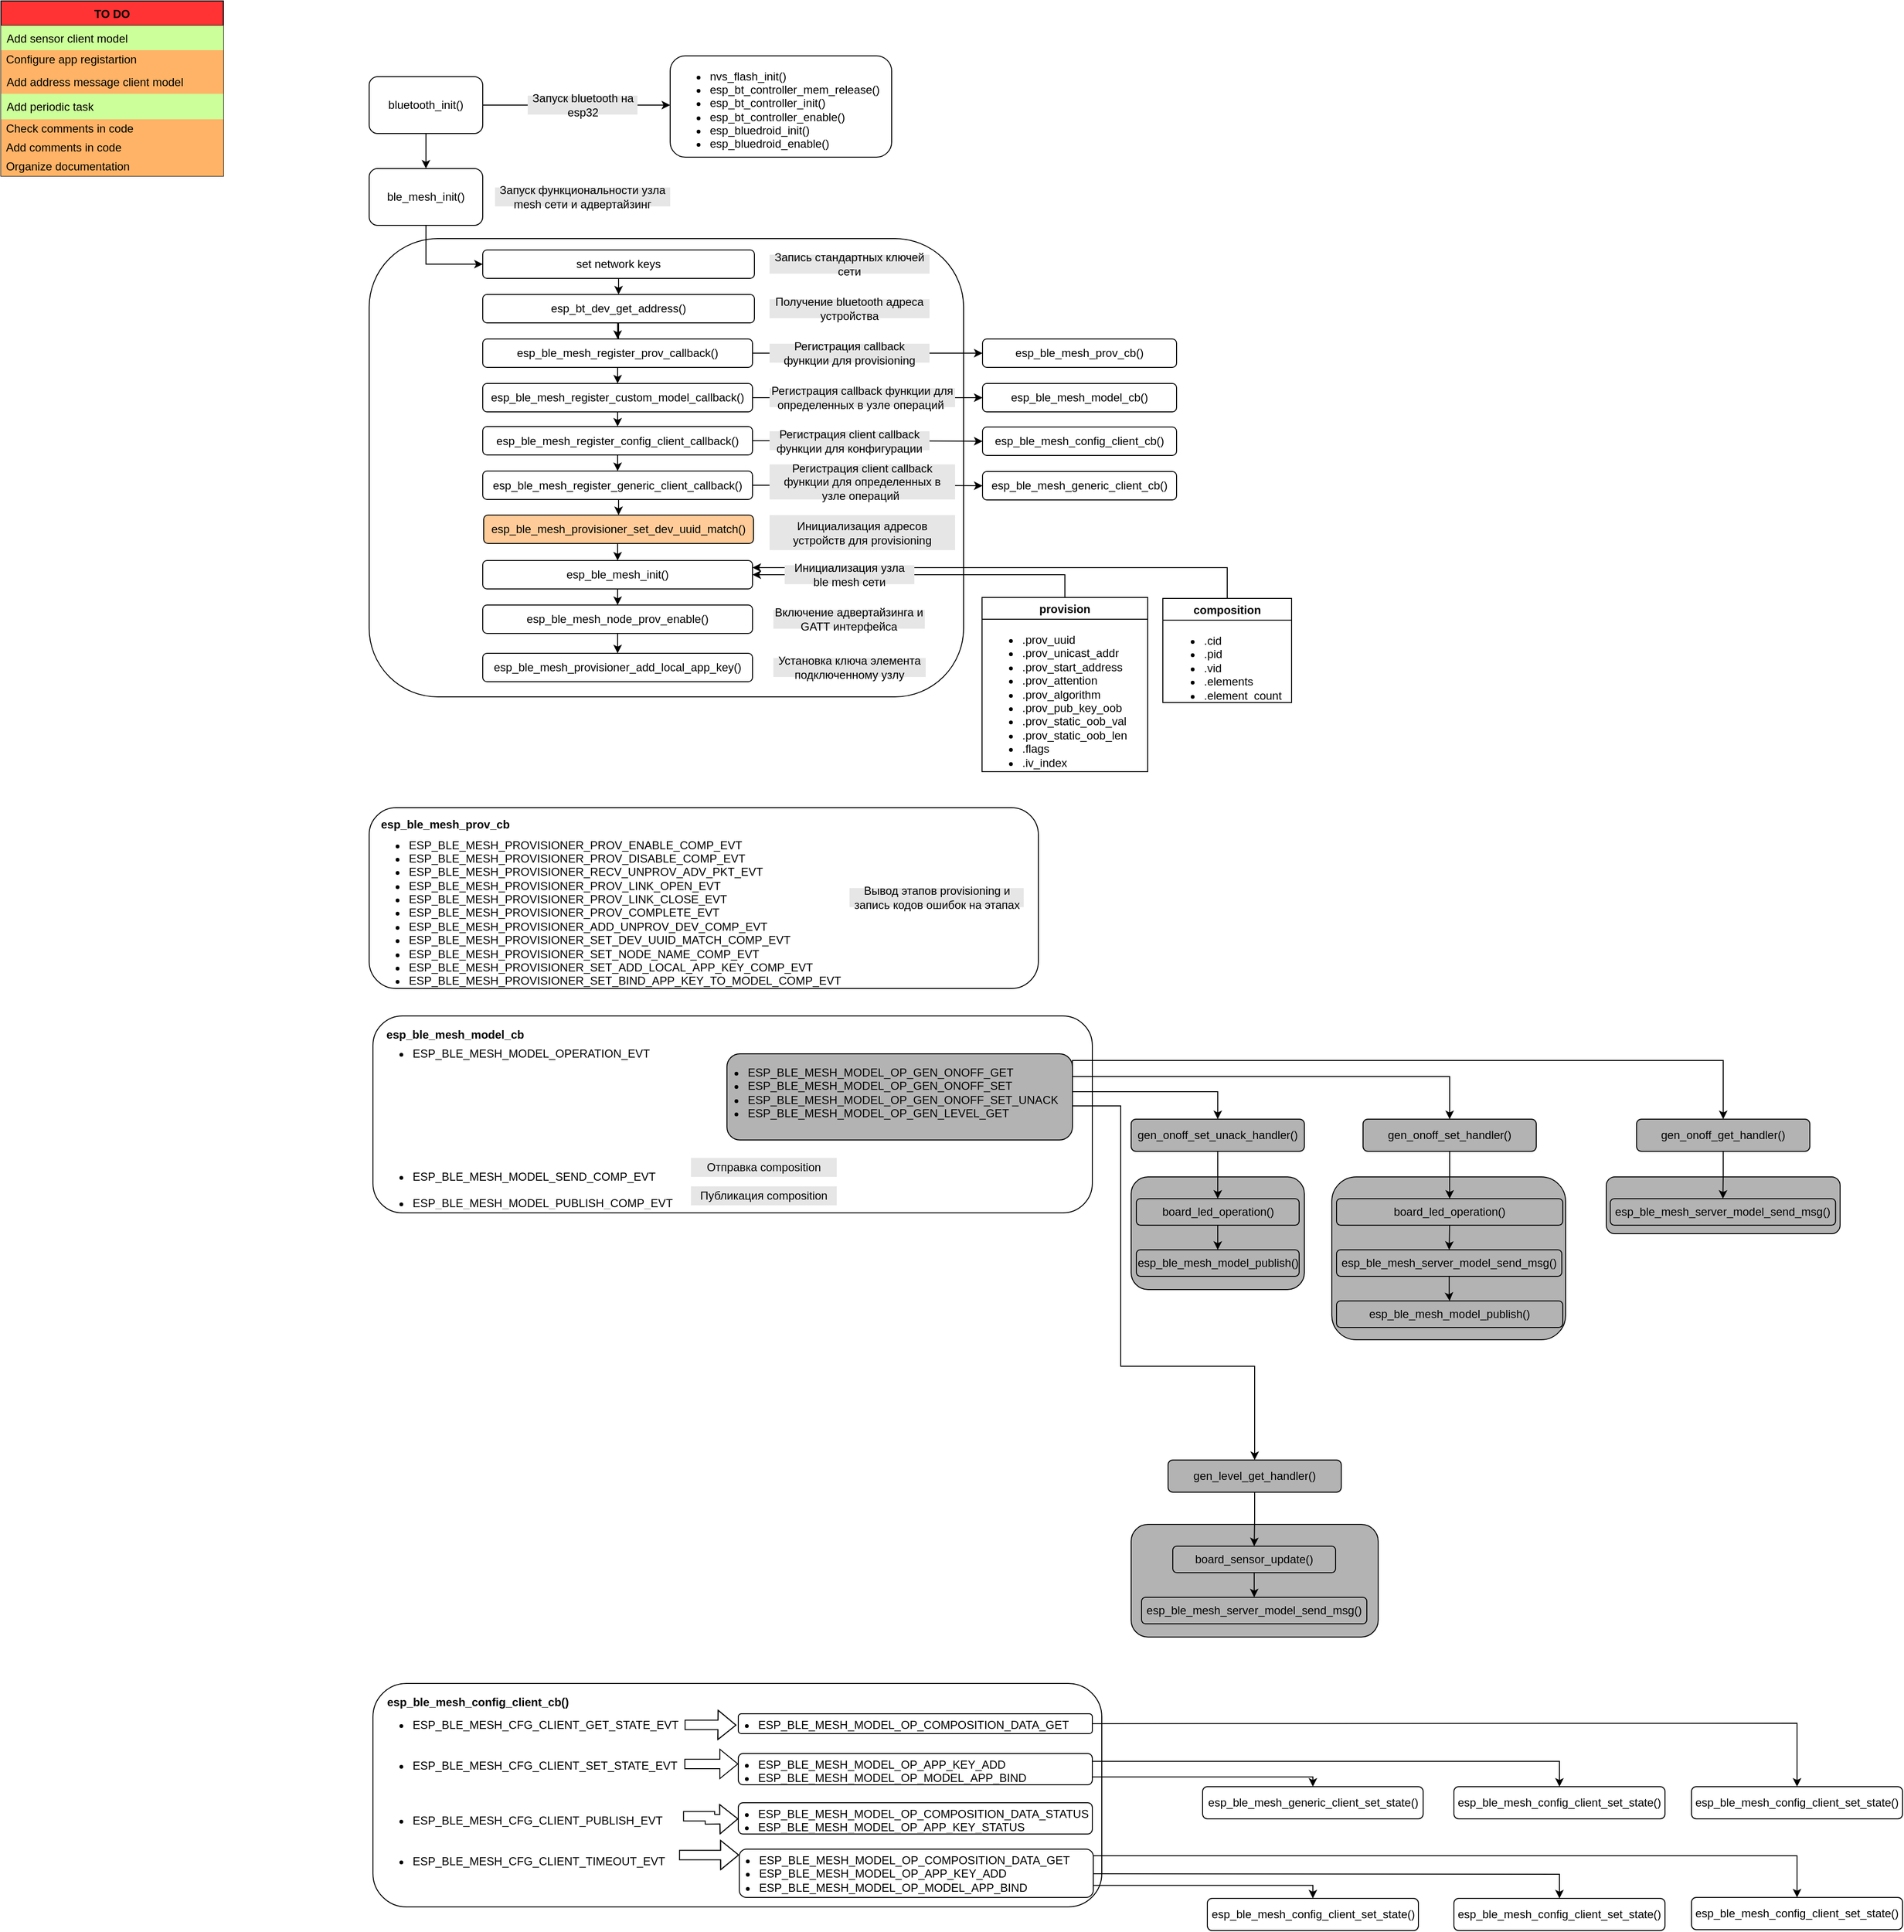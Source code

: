 <mxfile pages="1" version="11.2.1" type="github"><diagram id="T98RS72rka8nXL6oqwBk" name="BLE Mesh"><mxGraphModel dx="1868" dy="436" grid="0" gridSize="10" guides="1" tooltips="1" connect="1" arrows="1" fold="1" page="1" pageScale="1" pageWidth="827" pageHeight="1169" math="0" shadow="0"><root><mxCell id="0"/><mxCell id="1" parent="0"/><mxCell id="4EiZYcowKfUShSgZ8cCK-21" value="" style="rounded=1;whiteSpace=wrap;html=1;shadow=0;fillColor=#FFFFFF;" parent="1" vertex="1"><mxGeometry x="24" y="1800" width="770" height="236" as="geometry"/></mxCell><mxCell id="4EiZYcowKfUShSgZ8cCK-69" value="" style="rounded=1;whiteSpace=wrap;html=1;shadow=0;fillColor=#FFFFFF;" parent="1" vertex="1"><mxGeometry x="411" y="1975" width="374" height="51" as="geometry"/></mxCell><mxCell id="4EiZYcowKfUShSgZ8cCK-70" value="&lt;ul&gt;&lt;li&gt;ESP_BLE_MESH_MODEL_OP_COMPOSITION_DATA_GET&lt;br&gt;&lt;/li&gt;&lt;li&gt;ESP_BLE_MESH_MODEL_OP_APP_KEY_ADD&lt;br&gt;&lt;/li&gt;&lt;li&gt;ESP_BLE_MESH_MODEL_OP_MODEL_APP_BIND&lt;br&gt;&lt;/li&gt;&lt;/ul&gt;" style="text;strokeColor=none;fillColor=none;html=1;whiteSpace=wrap;verticalAlign=middle;overflow=hidden;shadow=0;" parent="1" vertex="1"><mxGeometry x="390" y="1965" width="400" height="59" as="geometry"/></mxCell><mxCell id="4EiZYcowKfUShSgZ8cCK-76" style="edgeStyle=orthogonalEdgeStyle;rounded=0;orthogonalLoop=1;jettySize=auto;html=1;" parent="1" target="4EiZYcowKfUShSgZ8cCK-75" edge="1"><mxGeometry relative="1" as="geometry"><mxPoint x="785" y="2001" as="sourcePoint"/></mxGeometry></mxCell><mxCell id="4EiZYcowKfUShSgZ8cCK-77" style="edgeStyle=orthogonalEdgeStyle;rounded=0;orthogonalLoop=1;jettySize=auto;html=1;exitX=1;exitY=0.75;exitDx=0;exitDy=0;" parent="1" source="4EiZYcowKfUShSgZ8cCK-69" target="4EiZYcowKfUShSgZ8cCK-74" edge="1"><mxGeometry relative="1" as="geometry"><Array as="points"><mxPoint x="1017" y="2013"/></Array></mxGeometry></mxCell><mxCell id="4EiZYcowKfUShSgZ8cCK-66" value="" style="rounded=1;whiteSpace=wrap;html=1;shadow=0;fillColor=#FFFFFF;" parent="1" vertex="1"><mxGeometry x="410" y="1926" width="374" height="33" as="geometry"/></mxCell><mxCell id="4EiZYcowKfUShSgZ8cCK-67" value="&lt;ul&gt;&lt;li&gt;&lt;span&gt;ESP_BLE_MESH_MODEL_OP_COMPOSITION_DATA_STATUS&lt;/span&gt;&lt;/li&gt;&lt;li&gt;ESP_BLE_MESH_MODEL_OP_APP_KEY_STATUS&lt;br&gt;&lt;/li&gt;&lt;/ul&gt;" style="text;strokeColor=none;fillColor=none;html=1;whiteSpace=wrap;verticalAlign=middle;overflow=hidden;shadow=0;" parent="1" vertex="1"><mxGeometry x="389" y="1916" width="400" height="43" as="geometry"/></mxCell><mxCell id="DUqvtSoEK3mGx_9N1tl6-71" value="" style="rounded=1;whiteSpace=wrap;html=1;shadow=0;fillColor=#B3B3B3;" parent="1" vertex="1"><mxGeometry x="825" y="1265" width="183" height="119" as="geometry"/></mxCell><mxCell id="DUqvtSoEK3mGx_9N1tl6-55" value="" style="rounded=1;whiteSpace=wrap;html=1;shadow=0;fillColor=#FFFFFF;" parent="1" vertex="1"><mxGeometry x="24" y="1095" width="760" height="208" as="geometry"/></mxCell><mxCell id="DUqvtSoEK3mGx_9N1tl6-66" style="edgeStyle=orthogonalEdgeStyle;rounded=0;orthogonalLoop=1;jettySize=auto;html=1;exitX=1;exitY=0.75;exitDx=0;exitDy=0;entryX=0.5;entryY=0;entryDx=0;entryDy=0;" parent="1" source="DUqvtSoEK3mGx_9N1tl6-59" target="DUqvtSoEK3mGx_9N1tl6-64" edge="1"><mxGeometry relative="1" as="geometry"><Array as="points"><mxPoint x="763" y="1175"/><mxPoint x="916" y="1175"/></Array></mxGeometry></mxCell><mxCell id="DUqvtSoEK3mGx_9N1tl6-68" style="edgeStyle=orthogonalEdgeStyle;rounded=0;orthogonalLoop=1;jettySize=auto;html=1;exitX=1;exitY=0.5;exitDx=0;exitDy=0;entryX=0.5;entryY=0;entryDx=0;entryDy=0;" parent="1" source="DUqvtSoEK3mGx_9N1tl6-59" target="DUqvtSoEK3mGx_9N1tl6-67" edge="1"><mxGeometry relative="1" as="geometry"><Array as="points"><mxPoint x="763" y="1159"/><mxPoint x="1162" y="1159"/></Array></mxGeometry></mxCell><mxCell id="DUqvtSoEK3mGx_9N1tl6-70" style="edgeStyle=orthogonalEdgeStyle;rounded=0;orthogonalLoop=1;jettySize=auto;html=1;exitX=1;exitY=0.25;exitDx=0;exitDy=0;entryX=0.5;entryY=0;entryDx=0;entryDy=0;" parent="1" source="DUqvtSoEK3mGx_9N1tl6-59" target="DUqvtSoEK3mGx_9N1tl6-69" edge="1"><mxGeometry relative="1" as="geometry"><Array as="points"><mxPoint x="763" y="1142"/><mxPoint x="1451" y="1142"/></Array></mxGeometry></mxCell><mxCell id="ZLVzMHxIUmXoyJSJ_pGa-2" style="edgeStyle=orthogonalEdgeStyle;rounded=0;orthogonalLoop=1;jettySize=auto;html=1;exitX=1;exitY=0.5;exitDx=0;exitDy=0;entryX=0.5;entryY=0;entryDx=0;entryDy=0;" parent="1" source="DUqvtSoEK3mGx_9N1tl6-59" target="ZLVzMHxIUmXoyJSJ_pGa-5" edge="1"><mxGeometry relative="1" as="geometry"><mxPoint x="800.176" y="1401.647" as="targetPoint"/><Array as="points"><mxPoint x="763" y="1190"/><mxPoint x="814" y="1190"/><mxPoint x="814" y="1465"/><mxPoint x="955" y="1465"/></Array></mxGeometry></mxCell><mxCell id="DUqvtSoEK3mGx_9N1tl6-59" value="" style="rounded=1;whiteSpace=wrap;html=1;shadow=0;fillColor=#B3B3B3;" parent="1" vertex="1"><mxGeometry x="398" y="1135" width="365" height="91" as="geometry"/></mxCell><mxCell id="DUqvtSoEK3mGx_9N1tl6-61" value="&lt;ul&gt;&lt;li&gt;ESP_BLE_MESH_MODEL_OP_GEN_ONOFF_GET&lt;/li&gt;&lt;li&gt;ESP_BLE_MESH_MODEL_OP_GEN_ONOFF_SET&lt;/li&gt;&lt;li&gt;ESP_BLE_MESH_MODEL_OP_GEN_ONOFF_SET_UNACK&lt;/li&gt;&lt;li&gt;ESP_BLE_MESH_MODEL_OP_GEN_LEVEL_GET&lt;/li&gt;&lt;/ul&gt;" style="text;strokeColor=none;fillColor=none;html=1;whiteSpace=wrap;verticalAlign=middle;overflow=hidden;shadow=0;" parent="1" vertex="1"><mxGeometry x="378" y="1125" width="371" height="101" as="geometry"/></mxCell><mxCell id="DUqvtSoEK3mGx_9N1tl6-28" value="" style="rounded=1;whiteSpace=wrap;html=1;" parent="1" vertex="1"><mxGeometry x="338" y="81" width="234" height="107" as="geometry"/></mxCell><mxCell id="DUqvtSoEK3mGx_9N1tl6-6" value="&lt;ul&gt;&lt;li&gt;nvs_flash_init()&lt;/li&gt;&lt;li&gt;esp_bt_controller_mem_release()&lt;/li&gt;&lt;li&gt;esp_bt_controller_init()&lt;/li&gt;&lt;li&gt;esp_bt_controller_enable()&lt;/li&gt;&lt;li&gt;esp_bluedroid_init()&lt;/li&gt;&lt;li&gt;esp_bluedroid_enable()&lt;/li&gt;&lt;/ul&gt;" style="text;strokeColor=none;fillColor=none;html=1;whiteSpace=wrap;verticalAlign=middle;overflow=hidden;" parent="1" vertex="1"><mxGeometry x="338" y="81" width="228" height="104" as="geometry"/></mxCell><mxCell id="DUqvtSoEK3mGx_9N1tl6-18" value="" style="rounded=1;whiteSpace=wrap;html=1;" parent="1" vertex="1"><mxGeometry x="20" y="274" width="628" height="484" as="geometry"/></mxCell><mxCell id="DUqvtSoEK3mGx_9N1tl6-5" style="edgeStyle=orthogonalEdgeStyle;rounded=0;orthogonalLoop=1;jettySize=auto;html=1;exitX=0.5;exitY=1;exitDx=0;exitDy=0;" parent="1" source="DUqvtSoEK3mGx_9N1tl6-1" target="DUqvtSoEK3mGx_9N1tl6-4" edge="1"><mxGeometry relative="1" as="geometry"/></mxCell><mxCell id="DUqvtSoEK3mGx_9N1tl6-29" style="edgeStyle=orthogonalEdgeStyle;rounded=0;orthogonalLoop=1;jettySize=auto;html=1;exitX=1;exitY=0.5;exitDx=0;exitDy=0;" parent="1" source="DUqvtSoEK3mGx_9N1tl6-1" target="DUqvtSoEK3mGx_9N1tl6-6" edge="1"><mxGeometry relative="1" as="geometry"/></mxCell><mxCell id="DUqvtSoEK3mGx_9N1tl6-1" value="bluetooth_init()" style="rounded=1;whiteSpace=wrap;html=1;" parent="1" vertex="1"><mxGeometry x="20" y="103" width="120" height="60" as="geometry"/></mxCell><mxCell id="DUqvtSoEK3mGx_9N1tl6-3" value="Запуск bluetooth на esp32" style="text;html=1;strokeColor=none;fillColor=#E6E6E6;align=center;verticalAlign=middle;whiteSpace=wrap;rounded=0;" parent="1" vertex="1"><mxGeometry x="187.5" y="123" width="116" height="20" as="geometry"/></mxCell><mxCell id="4EiZYcowKfUShSgZ8cCK-2" style="edgeStyle=orthogonalEdgeStyle;rounded=0;orthogonalLoop=1;jettySize=auto;html=1;exitX=0.5;exitY=1;exitDx=0;exitDy=0;entryX=0;entryY=0.5;entryDx=0;entryDy=0;" parent="1" source="DUqvtSoEK3mGx_9N1tl6-4" target="4EiZYcowKfUShSgZ8cCK-1" edge="1"><mxGeometry relative="1" as="geometry"/></mxCell><mxCell id="DUqvtSoEK3mGx_9N1tl6-4" value="ble_mesh_init()" style="rounded=1;whiteSpace=wrap;html=1;" parent="1" vertex="1"><mxGeometry x="20" y="200" width="120" height="60" as="geometry"/></mxCell><mxCell id="DUqvtSoEK3mGx_9N1tl6-14" style="edgeStyle=orthogonalEdgeStyle;rounded=0;orthogonalLoop=1;jettySize=auto;html=1;exitX=0.5;exitY=1;exitDx=0;exitDy=0;" parent="1" source="DUqvtSoEK3mGx_9N1tl6-9" target="DUqvtSoEK3mGx_9N1tl6-13" edge="1"><mxGeometry relative="1" as="geometry"/></mxCell><mxCell id="DUqvtSoEK3mGx_9N1tl6-22" style="edgeStyle=orthogonalEdgeStyle;rounded=0;orthogonalLoop=1;jettySize=auto;html=1;exitX=0.5;exitY=1;exitDx=0;exitDy=0;entryX=0.5;entryY=0;entryDx=0;entryDy=0;" parent="1" source="DUqvtSoEK3mGx_9N1tl6-9" target="DUqvtSoEK3mGx_9N1tl6-13" edge="1"><mxGeometry relative="1" as="geometry"/></mxCell><mxCell id="DUqvtSoEK3mGx_9N1tl6-9" value="esp_bt_dev_get_address()" style="rounded=1;whiteSpace=wrap;html=1;" parent="1" vertex="1"><mxGeometry x="140" y="333" width="287" height="30" as="geometry"/></mxCell><mxCell id="DUqvtSoEK3mGx_9N1tl6-12" value="Запуск функциональности узла mesh сети и адвертайзинг" style="text;html=1;strokeColor=none;fillColor=#E6E6E6;align=center;verticalAlign=middle;whiteSpace=wrap;rounded=0;" parent="1" vertex="1"><mxGeometry x="153" y="220" width="185" height="20" as="geometry"/></mxCell><mxCell id="DUqvtSoEK3mGx_9N1tl6-17" style="edgeStyle=orthogonalEdgeStyle;rounded=0;orthogonalLoop=1;jettySize=auto;html=1;exitX=0.5;exitY=1;exitDx=0;exitDy=0;entryX=0.5;entryY=0;entryDx=0;entryDy=0;" parent="1" source="DUqvtSoEK3mGx_9N1tl6-13" target="DUqvtSoEK3mGx_9N1tl6-16" edge="1"><mxGeometry relative="1" as="geometry"/></mxCell><mxCell id="DUqvtSoEK3mGx_9N1tl6-47" style="edgeStyle=orthogonalEdgeStyle;rounded=0;orthogonalLoop=1;jettySize=auto;html=1;exitX=1;exitY=0.5;exitDx=0;exitDy=0;entryX=0;entryY=0.5;entryDx=0;entryDy=0;" parent="1" source="DUqvtSoEK3mGx_9N1tl6-13" target="DUqvtSoEK3mGx_9N1tl6-45" edge="1"><mxGeometry relative="1" as="geometry"/></mxCell><mxCell id="DUqvtSoEK3mGx_9N1tl6-13" value="esp_ble_mesh_register_prov_callback()" style="rounded=1;whiteSpace=wrap;html=1;" parent="1" vertex="1"><mxGeometry x="140" y="380" width="285" height="30" as="geometry"/></mxCell><mxCell id="DUqvtSoEK3mGx_9N1tl6-48" style="edgeStyle=orthogonalEdgeStyle;rounded=0;orthogonalLoop=1;jettySize=auto;html=1;exitX=1;exitY=0.5;exitDx=0;exitDy=0;" parent="1" source="DUqvtSoEK3mGx_9N1tl6-16" target="DUqvtSoEK3mGx_9N1tl6-46" edge="1"><mxGeometry relative="1" as="geometry"/></mxCell><mxCell id="4EiZYcowKfUShSgZ8cCK-14" style="edgeStyle=orthogonalEdgeStyle;rounded=0;orthogonalLoop=1;jettySize=auto;html=1;exitX=0.5;exitY=1;exitDx=0;exitDy=0;entryX=0.5;entryY=0;entryDx=0;entryDy=0;" parent="1" source="DUqvtSoEK3mGx_9N1tl6-16" target="4EiZYcowKfUShSgZ8cCK-7" edge="1"><mxGeometry relative="1" as="geometry"/></mxCell><mxCell id="DUqvtSoEK3mGx_9N1tl6-16" value="esp_ble_mesh_register_custom_model_callback()" style="rounded=1;whiteSpace=wrap;html=1;" parent="1" vertex="1"><mxGeometry x="140" y="427" width="285" height="30" as="geometry"/></mxCell><mxCell id="DUqvtSoEK3mGx_9N1tl6-24" style="edgeStyle=orthogonalEdgeStyle;rounded=0;orthogonalLoop=1;jettySize=auto;html=1;exitX=0.5;exitY=1;exitDx=0;exitDy=0;entryX=0.5;entryY=0;entryDx=0;entryDy=0;" parent="1" source="DUqvtSoEK3mGx_9N1tl6-20" target="DUqvtSoEK3mGx_9N1tl6-23" edge="1"><mxGeometry relative="1" as="geometry"/></mxCell><mxCell id="DUqvtSoEK3mGx_9N1tl6-20" value="esp_ble_mesh_init()" style="rounded=1;whiteSpace=wrap;html=1;" parent="1" vertex="1"><mxGeometry x="140" y="614" width="285" height="30" as="geometry"/></mxCell><mxCell id="DUqvtSoEK3mGx_9N1tl6-26" style="edgeStyle=orthogonalEdgeStyle;rounded=0;orthogonalLoop=1;jettySize=auto;html=1;exitX=0.5;exitY=1;exitDx=0;exitDy=0;entryX=0.5;entryY=0;entryDx=0;entryDy=0;" parent="1" source="DUqvtSoEK3mGx_9N1tl6-23" target="DUqvtSoEK3mGx_9N1tl6-25" edge="1"><mxGeometry relative="1" as="geometry"/></mxCell><mxCell id="DUqvtSoEK3mGx_9N1tl6-23" value="esp_ble_mesh_node_prov_enable()" style="rounded=1;whiteSpace=wrap;html=1;" parent="1" vertex="1"><mxGeometry x="140" y="661" width="285" height="30" as="geometry"/></mxCell><mxCell id="DUqvtSoEK3mGx_9N1tl6-25" value="esp_ble_mesh_provisioner_add_local_app_key()" style="rounded=1;whiteSpace=wrap;html=1;" parent="1" vertex="1"><mxGeometry x="140" y="712" width="285" height="30" as="geometry"/></mxCell><mxCell id="DUqvtSoEK3mGx_9N1tl6-30" value="Получение bluetooth адреса устройства" style="text;html=1;strokeColor=none;fillColor=#E6E6E6;align=center;verticalAlign=middle;whiteSpace=wrap;rounded=0;" parent="1" vertex="1"><mxGeometry x="443" y="338" width="169" height="20" as="geometry"/></mxCell><mxCell id="DUqvtSoEK3mGx_9N1tl6-31" value="Установка ключа элемента подключенному узлу" style="text;html=1;strokeColor=none;fillColor=#E6E6E6;align=center;verticalAlign=middle;whiteSpace=wrap;rounded=0;" parent="1" vertex="1"><mxGeometry x="447" y="717" width="161" height="20" as="geometry"/></mxCell><mxCell id="DUqvtSoEK3mGx_9N1tl6-33" value="Включение адвертайзинга и GATT интерфейса" style="text;html=1;strokeColor=none;fillColor=#E6E6E6;align=center;verticalAlign=middle;whiteSpace=wrap;rounded=0;" parent="1" vertex="1"><mxGeometry x="447" y="666" width="160" height="20" as="geometry"/></mxCell><mxCell id="DUqvtSoEK3mGx_9N1tl6-38" style="edgeStyle=orthogonalEdgeStyle;rounded=0;orthogonalLoop=1;jettySize=auto;html=1;exitX=0.5;exitY=0;exitDx=0;exitDy=0;entryX=1;entryY=0.5;entryDx=0;entryDy=0;" parent="1" source="DUqvtSoEK3mGx_9N1tl6-35" target="DUqvtSoEK3mGx_9N1tl6-20" edge="1"><mxGeometry relative="1" as="geometry"/></mxCell><mxCell id="DUqvtSoEK3mGx_9N1tl6-35" value="provision" style="swimlane;" parent="1" vertex="1"><mxGeometry x="667.5" y="653" width="175" height="184" as="geometry"/></mxCell><mxCell id="DUqvtSoEK3mGx_9N1tl6-41" value="&lt;ul&gt;&lt;li&gt;.prov_uuid&lt;/li&gt;&lt;li&gt;.prov_unicast_addr&lt;/li&gt;&lt;li&gt;.prov_start_address&lt;/li&gt;&lt;li&gt;.prov_attention&lt;/li&gt;&lt;li&gt;.prov_algorithm&lt;/li&gt;&lt;li&gt;.prov_pub_key_oob&lt;/li&gt;&lt;li&gt;.prov_static_oob_val&lt;/li&gt;&lt;li&gt;.prov_static_oob_len&lt;/li&gt;&lt;li&gt;.flags&lt;/li&gt;&lt;li&gt;.iv_index&lt;/li&gt;&lt;/ul&gt;" style="text;strokeColor=none;fillColor=none;html=1;whiteSpace=wrap;verticalAlign=middle;overflow=hidden;shadow=0;align=left;" parent="DUqvtSoEK3mGx_9N1tl6-35" vertex="1"><mxGeometry y="23" width="175" height="161" as="geometry"/></mxCell><mxCell id="DUqvtSoEK3mGx_9N1tl6-39" style="edgeStyle=orthogonalEdgeStyle;rounded=0;orthogonalLoop=1;jettySize=auto;html=1;exitX=0.5;exitY=0;exitDx=0;exitDy=0;entryX=1;entryY=0.25;entryDx=0;entryDy=0;" parent="1" source="DUqvtSoEK3mGx_9N1tl6-37" target="DUqvtSoEK3mGx_9N1tl6-20" edge="1"><mxGeometry relative="1" as="geometry"/></mxCell><mxCell id="DUqvtSoEK3mGx_9N1tl6-37" value="composition" style="swimlane;" parent="1" vertex="1"><mxGeometry x="858.5" y="654" width="136" height="110" as="geometry"/></mxCell><mxCell id="DUqvtSoEK3mGx_9N1tl6-42" value="&lt;ul&gt;&lt;li&gt;.cid&lt;/li&gt;&lt;li&gt;.pid&lt;/li&gt;&lt;li&gt;.vid&lt;/li&gt;&lt;li&gt;.elements&lt;/li&gt;&lt;li&gt;.element_count&lt;/li&gt;&lt;/ul&gt;" style="text;strokeColor=none;fillColor=none;html=1;whiteSpace=wrap;verticalAlign=middle;overflow=hidden;shadow=0;" parent="DUqvtSoEK3mGx_9N1tl6-37" vertex="1"><mxGeometry x="1" y="23" width="135" height="85" as="geometry"/></mxCell><mxCell id="DUqvtSoEK3mGx_9N1tl6-34" value="Инициализация узла ble mesh сети" style="text;html=1;strokeColor=none;fillColor=#E6E6E6;align=center;verticalAlign=middle;whiteSpace=wrap;rounded=0;shadow=0;" parent="1" vertex="1"><mxGeometry x="459" y="619" width="137" height="20" as="geometry"/></mxCell><mxCell id="DUqvtSoEK3mGx_9N1tl6-43" value="Регистрация callback функции для provisioning" style="text;html=1;strokeColor=none;fillColor=#E6E6E6;align=center;verticalAlign=middle;whiteSpace=wrap;rounded=0;" parent="1" vertex="1"><mxGeometry x="443" y="385" width="169" height="20" as="geometry"/></mxCell><mxCell id="DUqvtSoEK3mGx_9N1tl6-44" value="Регистрация callback функции для определенных в узле операций&amp;nbsp;" style="text;html=1;strokeColor=none;fillColor=#E6E6E6;align=center;verticalAlign=middle;whiteSpace=wrap;rounded=0;" parent="1" vertex="1"><mxGeometry x="443" y="432" width="196" height="20" as="geometry"/></mxCell><mxCell id="DUqvtSoEK3mGx_9N1tl6-45" value="esp_ble_mesh_prov_cb()" style="rounded=1;whiteSpace=wrap;html=1;shadow=0;fillColor=#FFFFFF;" parent="1" vertex="1"><mxGeometry x="668" y="380" width="205" height="30" as="geometry"/></mxCell><mxCell id="DUqvtSoEK3mGx_9N1tl6-46" value="esp_ble_mesh_model_cb()" style="rounded=1;whiteSpace=wrap;html=1;shadow=0;fillColor=#FFFFFF;" parent="1" vertex="1"><mxGeometry x="668" y="427" width="205" height="30" as="geometry"/></mxCell><mxCell id="DUqvtSoEK3mGx_9N1tl6-49" value="" style="rounded=1;whiteSpace=wrap;html=1;shadow=0;fillColor=#FFFFFF;" parent="1" vertex="1"><mxGeometry x="20" y="875" width="707" height="191" as="geometry"/></mxCell><mxCell id="DUqvtSoEK3mGx_9N1tl6-51" value="&lt;b&gt;esp_ble_mesh_prov_cb&lt;/b&gt;" style="text;html=1;strokeColor=none;fillColor=none;align=center;verticalAlign=middle;whiteSpace=wrap;rounded=0;shadow=0;" parent="1" vertex="1"><mxGeometry x="32" y="882.5" width="137" height="20" as="geometry"/></mxCell><mxCell id="DUqvtSoEK3mGx_9N1tl6-52" value="&lt;ul&gt;&lt;li&gt;ESP_BLE_MESH_PROVISIONER_PROV_ENABLE_COMP_EVT&lt;br&gt;&lt;/li&gt;&lt;li&gt;ESP_BLE_MESH_PROVISIONER_PROV_DISABLE_COMP_EVT&lt;br&gt;&lt;/li&gt;&lt;li&gt;ESP_BLE_MESH_PROVISIONER_RECV_UNPROV_ADV_PKT_EVT&lt;br&gt;&lt;/li&gt;&lt;li&gt;ESP_BLE_MESH_PROVISIONER_PROV_LINK_OPEN_EVT&lt;br&gt;&lt;/li&gt;&lt;li&gt;ESP_BLE_MESH_PROVISIONER_PROV_LINK_CLOSE_EVT&lt;/li&gt;&lt;li&gt;ESP_BLE_MESH_PROVISIONER_PROV_COMPLETE_EVT&lt;br&gt;&lt;/li&gt;&lt;li&gt;ESP_BLE_MESH_PROVISIONER_ADD_UNPROV_DEV_COMP_EVT&lt;br&gt;&lt;/li&gt;&lt;li&gt;ESP_BLE_MESH_PROVISIONER_SET_DEV_UUID_MATCH_COMP_EVT&lt;br&gt;&lt;/li&gt;&lt;li&gt;ESP_BLE_MESH_PROVISIONER_SET_NODE_NAME_COMP_EVT&lt;br&gt;&lt;/li&gt;&lt;li&gt;ESP_BLE_MESH_PROVISIONER_SET_ADD_LOCAL_APP_KEY_COMP_EVT&lt;br&gt;&lt;/li&gt;&lt;li&gt;ESP_BLE_MESH_PROVISIONER_SET_BIND_APP_KEY_TO_MODEL_COMP_EVT&lt;br&gt;&lt;/li&gt;&lt;/ul&gt;" style="text;strokeColor=none;fillColor=none;html=1;whiteSpace=wrap;verticalAlign=middle;overflow=hidden;shadow=0;" parent="1" vertex="1"><mxGeometry x="20" y="893" width="501" height="174" as="geometry"/></mxCell><mxCell id="DUqvtSoEK3mGx_9N1tl6-54" value="Вывод этапов provisioning и запись кодов ошибок на этапах" style="text;html=1;strokeColor=none;fillColor=#E6E6E6;align=center;verticalAlign=middle;whiteSpace=wrap;rounded=0;shadow=0;" parent="1" vertex="1"><mxGeometry x="527.5" y="960" width="184" height="20" as="geometry"/></mxCell><mxCell id="DUqvtSoEK3mGx_9N1tl6-56" value="&lt;b&gt;esp_ble_mesh_model_cb&lt;/b&gt;" style="text;html=1;strokeColor=none;fillColor=none;align=center;verticalAlign=middle;whiteSpace=wrap;rounded=0;shadow=0;" parent="1" vertex="1"><mxGeometry x="31.5" y="1105" width="158" height="20" as="geometry"/></mxCell><mxCell id="DUqvtSoEK3mGx_9N1tl6-57" value="&lt;ul&gt;&lt;li&gt;ESP_BLE_MESH_MODEL_OPERATION_EVT&lt;br&gt;&lt;br&gt;&lt;br&gt;&lt;br&gt;&lt;br&gt;&lt;br&gt;&lt;br&gt;&lt;br&gt;&lt;br&gt;&lt;/li&gt;&lt;li&gt;ESP_BLE_MESH_MODEL_SEND_COMP_EVT&lt;br&gt;&lt;br&gt;&lt;/li&gt;&lt;li&gt;ESP_BLE_MESH_MODEL_PUBLISH_COMP_EVT&lt;br&gt;&lt;/li&gt;&lt;/ul&gt;" style="text;strokeColor=none;fillColor=none;html=1;whiteSpace=wrap;verticalAlign=middle;overflow=hidden;shadow=0;" parent="1" vertex="1"><mxGeometry x="24" y="1113" width="326" height="187" as="geometry"/></mxCell><mxCell id="DUqvtSoEK3mGx_9N1tl6-62" value="Отправка composition" style="text;html=1;strokeColor=none;fillColor=#E6E6E6;align=center;verticalAlign=middle;whiteSpace=wrap;rounded=0;shadow=0;" parent="1" vertex="1"><mxGeometry x="360" y="1245" width="154" height="20" as="geometry"/></mxCell><mxCell id="DUqvtSoEK3mGx_9N1tl6-63" value="Публикация composition" style="text;html=1;strokeColor=none;fillColor=#E6E6E6;align=center;verticalAlign=middle;whiteSpace=wrap;rounded=0;shadow=0;" parent="1" vertex="1"><mxGeometry x="360" y="1275" width="154" height="20" as="geometry"/></mxCell><mxCell id="DUqvtSoEK3mGx_9N1tl6-73" style="edgeStyle=orthogonalEdgeStyle;rounded=0;orthogonalLoop=1;jettySize=auto;html=1;exitX=0.5;exitY=1;exitDx=0;exitDy=0;entryX=0.5;entryY=0;entryDx=0;entryDy=0;" parent="1" source="DUqvtSoEK3mGx_9N1tl6-64" target="DUqvtSoEK3mGx_9N1tl6-72" edge="1"><mxGeometry relative="1" as="geometry"/></mxCell><mxCell id="DUqvtSoEK3mGx_9N1tl6-64" value="gen_onoff_set_unack_handler()" style="rounded=1;whiteSpace=wrap;html=1;shadow=0;fillColor=#B3B3B3;" parent="1" vertex="1"><mxGeometry x="825" y="1204" width="183" height="34" as="geometry"/></mxCell><mxCell id="DUqvtSoEK3mGx_9N1tl6-67" value="gen_onoff_set_handler()" style="rounded=1;whiteSpace=wrap;html=1;shadow=0;fillColor=#B3B3B3;" parent="1" vertex="1"><mxGeometry x="1070" y="1204" width="183" height="34" as="geometry"/></mxCell><mxCell id="DUqvtSoEK3mGx_9N1tl6-69" value="gen_onoff_get_handler()" style="rounded=1;whiteSpace=wrap;html=1;shadow=0;fillColor=#B3B3B3;" parent="1" vertex="1"><mxGeometry x="1359" y="1204" width="183" height="34" as="geometry"/></mxCell><mxCell id="DUqvtSoEK3mGx_9N1tl6-76" style="edgeStyle=orthogonalEdgeStyle;rounded=0;orthogonalLoop=1;jettySize=auto;html=1;exitX=0.5;exitY=1;exitDx=0;exitDy=0;entryX=0.5;entryY=0;entryDx=0;entryDy=0;" parent="1" source="DUqvtSoEK3mGx_9N1tl6-72" target="DUqvtSoEK3mGx_9N1tl6-74" edge="1"><mxGeometry relative="1" as="geometry"/></mxCell><mxCell id="DUqvtSoEK3mGx_9N1tl6-72" value="board_led_operation()" style="rounded=1;whiteSpace=wrap;html=1;shadow=0;fillColor=#B3B3B3;" parent="1" vertex="1"><mxGeometry x="830.5" y="1288" width="172" height="28" as="geometry"/></mxCell><mxCell id="DUqvtSoEK3mGx_9N1tl6-74" value="esp_ble_mesh_model_publish()" style="rounded=1;whiteSpace=wrap;html=1;shadow=0;fillColor=#B3B3B3;" parent="1" vertex="1"><mxGeometry x="830.5" y="1342" width="172" height="28" as="geometry"/></mxCell><mxCell id="DUqvtSoEK3mGx_9N1tl6-78" value="" style="rounded=1;whiteSpace=wrap;html=1;shadow=0;fillColor=#B3B3B3;" parent="1" vertex="1"><mxGeometry x="1037" y="1265" width="247" height="172" as="geometry"/></mxCell><mxCell id="DUqvtSoEK3mGx_9N1tl6-83" style="edgeStyle=orthogonalEdgeStyle;rounded=0;orthogonalLoop=1;jettySize=auto;html=1;exitX=0.5;exitY=1;exitDx=0;exitDy=0;entryX=0.5;entryY=0;entryDx=0;entryDy=0;" parent="1" source="DUqvtSoEK3mGx_9N1tl6-79" target="DUqvtSoEK3mGx_9N1tl6-81" edge="1"><mxGeometry relative="1" as="geometry"/></mxCell><mxCell id="DUqvtSoEK3mGx_9N1tl6-79" value="board_led_operation()" style="rounded=1;whiteSpace=wrap;html=1;shadow=0;fillColor=#B3B3B3;" parent="1" vertex="1"><mxGeometry x="1042" y="1288" width="239" height="28" as="geometry"/></mxCell><mxCell id="DUqvtSoEK3mGx_9N1tl6-80" style="edgeStyle=orthogonalEdgeStyle;rounded=0;orthogonalLoop=1;jettySize=auto;html=1;exitX=0.5;exitY=1;exitDx=0;exitDy=0;" parent="1" source="DUqvtSoEK3mGx_9N1tl6-67" target="DUqvtSoEK3mGx_9N1tl6-79" edge="1"><mxGeometry relative="1" as="geometry"/></mxCell><mxCell id="DUqvtSoEK3mGx_9N1tl6-84" style="edgeStyle=orthogonalEdgeStyle;rounded=0;orthogonalLoop=1;jettySize=auto;html=1;exitX=0.5;exitY=1;exitDx=0;exitDy=0;" parent="1" source="DUqvtSoEK3mGx_9N1tl6-81" target="DUqvtSoEK3mGx_9N1tl6-82" edge="1"><mxGeometry relative="1" as="geometry"/></mxCell><mxCell id="DUqvtSoEK3mGx_9N1tl6-81" value="esp_ble_mesh_server_model_send_msg()" style="rounded=1;whiteSpace=wrap;html=1;shadow=0;fillColor=#B3B3B3;" parent="1" vertex="1"><mxGeometry x="1042" y="1342" width="238" height="28" as="geometry"/></mxCell><mxCell id="DUqvtSoEK3mGx_9N1tl6-82" value="esp_ble_mesh_model_publish()" style="rounded=1;whiteSpace=wrap;html=1;shadow=0;fillColor=#B3B3B3;" parent="1" vertex="1"><mxGeometry x="1042" y="1396" width="239" height="28" as="geometry"/></mxCell><mxCell id="DUqvtSoEK3mGx_9N1tl6-85" value="" style="rounded=1;whiteSpace=wrap;html=1;shadow=0;fillColor=#B3B3B3;" parent="1" vertex="1"><mxGeometry x="1327" y="1265" width="247" height="60" as="geometry"/></mxCell><mxCell id="DUqvtSoEK3mGx_9N1tl6-86" value="esp_ble_mesh_server_model_send_msg()" style="rounded=1;whiteSpace=wrap;html=1;shadow=0;fillColor=#B3B3B3;" parent="1" vertex="1"><mxGeometry x="1331.19" y="1288" width="238" height="28" as="geometry"/></mxCell><mxCell id="DUqvtSoEK3mGx_9N1tl6-88" style="edgeStyle=orthogonalEdgeStyle;rounded=0;orthogonalLoop=1;jettySize=auto;html=1;exitX=0.5;exitY=1;exitDx=0;exitDy=0;entryX=0.5;entryY=0;entryDx=0;entryDy=0;" parent="1" source="DUqvtSoEK3mGx_9N1tl6-69" target="DUqvtSoEK3mGx_9N1tl6-86" edge="1"><mxGeometry relative="1" as="geometry"/></mxCell><mxCell id="DUqvtSoEK3mGx_9N1tl6-89" value="TO DO" style="swimlane;fontStyle=1;childLayout=stackLayout;horizontal=1;startSize=26;fillColor=#FF3333;horizontalStack=0;resizeParent=1;resizeParentMax=0;resizeLast=0;collapsible=1;marginBottom=0;shadow=0;" parent="1" vertex="1"><mxGeometry x="-369" y="23" width="235" height="185" as="geometry"><mxRectangle x="825" y="28" width="65" height="26" as="alternateBounds"/></mxGeometry></mxCell><mxCell id="DUqvtSoEK3mGx_9N1tl6-90" value="Add sensor client model&#10;" style="text;strokeColor=none;fillColor=#CCFF99;align=left;verticalAlign=top;spacingLeft=4;spacingRight=4;overflow=hidden;rotatable=0;points=[[0,0.5],[1,0.5]];portConstraint=eastwest;" parent="DUqvtSoEK3mGx_9N1tl6-89" vertex="1"><mxGeometry y="26" width="235" height="26" as="geometry"/></mxCell><mxCell id="J1xHeOEA1xt9B-BfBcTF-1" value="&amp;nbsp;Configure app registartion" style="text;html=1;strokeColor=none;fillColor=#FFB366;align=left;verticalAlign=middle;whiteSpace=wrap;rounded=0;" parent="DUqvtSoEK3mGx_9N1tl6-89" vertex="1"><mxGeometry y="52" width="235" height="20" as="geometry"/></mxCell><mxCell id="DUqvtSoEK3mGx_9N1tl6-91" value="Add address message client model&#10;" style="text;strokeColor=none;fillColor=#FFB366;align=left;verticalAlign=top;spacingLeft=4;spacingRight=4;overflow=hidden;rotatable=0;points=[[0,0.5],[1,0.5]];portConstraint=eastwest;" parent="DUqvtSoEK3mGx_9N1tl6-89" vertex="1"><mxGeometry y="72" width="235" height="26" as="geometry"/></mxCell><mxCell id="DUqvtSoEK3mGx_9N1tl6-92" value="Add periodic task" style="text;strokeColor=none;fillColor=#CCFF99;align=left;verticalAlign=top;spacingLeft=4;spacingRight=4;overflow=hidden;rotatable=0;points=[[0,0.5],[1,0.5]];portConstraint=eastwest;" parent="DUqvtSoEK3mGx_9N1tl6-89" vertex="1"><mxGeometry y="98" width="235" height="27" as="geometry"/></mxCell><mxCell id="DUqvtSoEK3mGx_9N1tl6-105" value="&amp;nbsp;Check comments in code&amp;nbsp;" style="text;html=1;strokeColor=none;fillColor=#FFB366;align=left;verticalAlign=middle;whiteSpace=wrap;rounded=0;shadow=0;" parent="DUqvtSoEK3mGx_9N1tl6-89" vertex="1"><mxGeometry y="125" width="235" height="20" as="geometry"/></mxCell><mxCell id="DUqvtSoEK3mGx_9N1tl6-106" value="&amp;nbsp;Add comments in code" style="text;html=1;strokeColor=none;fillColor=#FFB366;align=left;verticalAlign=middle;whiteSpace=wrap;rounded=0;shadow=0;" parent="DUqvtSoEK3mGx_9N1tl6-89" vertex="1"><mxGeometry y="145" width="235" height="20" as="geometry"/></mxCell><mxCell id="DUqvtSoEK3mGx_9N1tl6-107" value="&amp;nbsp;Organize documentation" style="text;html=1;strokeColor=none;fillColor=#FFB366;align=left;verticalAlign=middle;whiteSpace=wrap;rounded=0;shadow=0;" parent="DUqvtSoEK3mGx_9N1tl6-89" vertex="1"><mxGeometry y="165" width="235" height="20" as="geometry"/></mxCell><mxCell id="ZLVzMHxIUmXoyJSJ_pGa-5" value="gen_level_get_handler()" style="rounded=1;whiteSpace=wrap;html=1;shadow=0;fillColor=#B3B3B3;" parent="1" vertex="1"><mxGeometry x="864" y="1564" width="183" height="34" as="geometry"/></mxCell><mxCell id="ZLVzMHxIUmXoyJSJ_pGa-8" value="" style="rounded=1;whiteSpace=wrap;html=1;shadow=0;fillColor=#B3B3B3;" parent="1" vertex="1"><mxGeometry x="825" y="1632" width="261" height="119" as="geometry"/></mxCell><mxCell id="ZLVzMHxIUmXoyJSJ_pGa-9" style="edgeStyle=orthogonalEdgeStyle;rounded=0;orthogonalLoop=1;jettySize=auto;html=1;exitX=0.5;exitY=1;exitDx=0;exitDy=0;entryX=0.5;entryY=0;entryDx=0;entryDy=0;" parent="1" source="ZLVzMHxIUmXoyJSJ_pGa-10" target="ZLVzMHxIUmXoyJSJ_pGa-11" edge="1"><mxGeometry relative="1" as="geometry"/></mxCell><mxCell id="ZLVzMHxIUmXoyJSJ_pGa-10" value="board_sensor_update()" style="rounded=1;whiteSpace=wrap;html=1;shadow=0;fillColor=#B3B3B3;" parent="1" vertex="1"><mxGeometry x="869" y="1655" width="172" height="28" as="geometry"/></mxCell><mxCell id="ZLVzMHxIUmXoyJSJ_pGa-11" value="esp_ble_mesh_server_model_send_msg()" style="rounded=1;whiteSpace=wrap;html=1;shadow=0;fillColor=#B3B3B3;" parent="1" vertex="1"><mxGeometry x="836" y="1709" width="238" height="28" as="geometry"/></mxCell><mxCell id="ZLVzMHxIUmXoyJSJ_pGa-25" style="edgeStyle=orthogonalEdgeStyle;rounded=0;orthogonalLoop=1;jettySize=auto;html=1;exitX=0.5;exitY=1;exitDx=0;exitDy=0;" parent="1" source="ZLVzMHxIUmXoyJSJ_pGa-5" target="ZLVzMHxIUmXoyJSJ_pGa-10" edge="1"><mxGeometry relative="1" as="geometry"/></mxCell><mxCell id="4EiZYcowKfUShSgZ8cCK-3" style="edgeStyle=orthogonalEdgeStyle;rounded=0;orthogonalLoop=1;jettySize=auto;html=1;exitX=0.5;exitY=1;exitDx=0;exitDy=0;entryX=0.5;entryY=0;entryDx=0;entryDy=0;" parent="1" source="4EiZYcowKfUShSgZ8cCK-1" target="DUqvtSoEK3mGx_9N1tl6-9" edge="1"><mxGeometry relative="1" as="geometry"/></mxCell><mxCell id="4EiZYcowKfUShSgZ8cCK-1" value="set network keys" style="rounded=1;whiteSpace=wrap;html=1;fillColor=none;" parent="1" vertex="1"><mxGeometry x="140" y="286" width="287" height="30" as="geometry"/></mxCell><mxCell id="4EiZYcowKfUShSgZ8cCK-4" value="Запись стандартных ключей сети" style="text;html=1;strokeColor=none;fillColor=#E6E6E6;align=center;verticalAlign=middle;whiteSpace=wrap;rounded=0;" parent="1" vertex="1"><mxGeometry x="443" y="291" width="169" height="20" as="geometry"/></mxCell><mxCell id="4EiZYcowKfUShSgZ8cCK-5" style="edgeStyle=orthogonalEdgeStyle;rounded=0;orthogonalLoop=1;jettySize=auto;html=1;exitX=0.5;exitY=1;exitDx=0;exitDy=0;entryX=0.5;entryY=0;entryDx=0;entryDy=0;" parent="1" source="4EiZYcowKfUShSgZ8cCK-7" target="4EiZYcowKfUShSgZ8cCK-9" edge="1"><mxGeometry relative="1" as="geometry"/></mxCell><mxCell id="4EiZYcowKfUShSgZ8cCK-6" style="edgeStyle=orthogonalEdgeStyle;rounded=0;orthogonalLoop=1;jettySize=auto;html=1;exitX=1;exitY=0.5;exitDx=0;exitDy=0;entryX=0;entryY=0.5;entryDx=0;entryDy=0;" parent="1" source="4EiZYcowKfUShSgZ8cCK-7" target="4EiZYcowKfUShSgZ8cCK-12" edge="1"><mxGeometry relative="1" as="geometry"/></mxCell><mxCell id="4EiZYcowKfUShSgZ8cCK-7" value="esp_ble_mesh_register_config_client_callback()" style="rounded=1;whiteSpace=wrap;html=1;" parent="1" vertex="1"><mxGeometry x="140" y="472.5" width="285" height="30" as="geometry"/></mxCell><mxCell id="4EiZYcowKfUShSgZ8cCK-8" style="edgeStyle=orthogonalEdgeStyle;rounded=0;orthogonalLoop=1;jettySize=auto;html=1;exitX=1;exitY=0.5;exitDx=0;exitDy=0;" parent="1" source="4EiZYcowKfUShSgZ8cCK-9" target="4EiZYcowKfUShSgZ8cCK-13" edge="1"><mxGeometry relative="1" as="geometry"/></mxCell><mxCell id="4EiZYcowKfUShSgZ8cCK-17" style="edgeStyle=orthogonalEdgeStyle;rounded=0;orthogonalLoop=1;jettySize=auto;html=1;exitX=0.5;exitY=1;exitDx=0;exitDy=0;entryX=0.5;entryY=0;entryDx=0;entryDy=0;" parent="1" source="4EiZYcowKfUShSgZ8cCK-9" target="4EiZYcowKfUShSgZ8cCK-16" edge="1"><mxGeometry relative="1" as="geometry"/></mxCell><mxCell id="4EiZYcowKfUShSgZ8cCK-9" value="esp_ble_mesh_register_generic_client_callback()" style="rounded=1;whiteSpace=wrap;html=1;" parent="1" vertex="1"><mxGeometry x="140" y="519.5" width="285" height="30" as="geometry"/></mxCell><mxCell id="4EiZYcowKfUShSgZ8cCK-10" value="Регистрация client callback функции для конфигурации" style="text;html=1;strokeColor=none;fillColor=#E6E6E6;align=center;verticalAlign=middle;whiteSpace=wrap;rounded=0;" parent="1" vertex="1"><mxGeometry x="443" y="477.5" width="169" height="20" as="geometry"/></mxCell><mxCell id="4EiZYcowKfUShSgZ8cCK-11" value="Регистрация client callback функции для определенных в узле операций&amp;nbsp;" style="text;html=1;strokeColor=none;fillColor=#E6E6E6;align=center;verticalAlign=middle;whiteSpace=wrap;rounded=0;" parent="1" vertex="1"><mxGeometry x="443" y="512.5" width="196" height="37" as="geometry"/></mxCell><mxCell id="4EiZYcowKfUShSgZ8cCK-12" value="esp_ble_mesh_config_client_cb()" style="rounded=1;whiteSpace=wrap;html=1;shadow=0;fillColor=#FFFFFF;" parent="1" vertex="1"><mxGeometry x="668" y="473" width="205" height="30" as="geometry"/></mxCell><mxCell id="4EiZYcowKfUShSgZ8cCK-13" value="esp_ble_mesh_generic_client_cb()" style="rounded=1;whiteSpace=wrap;html=1;shadow=0;fillColor=#FFFFFF;" parent="1" vertex="1"><mxGeometry x="668" y="520" width="205" height="30" as="geometry"/></mxCell><mxCell id="4EiZYcowKfUShSgZ8cCK-18" style="edgeStyle=orthogonalEdgeStyle;rounded=0;orthogonalLoop=1;jettySize=auto;html=1;exitX=0.5;exitY=1;exitDx=0;exitDy=0;entryX=0.5;entryY=0;entryDx=0;entryDy=0;" parent="1" source="4EiZYcowKfUShSgZ8cCK-16" target="DUqvtSoEK3mGx_9N1tl6-20" edge="1"><mxGeometry relative="1" as="geometry"/></mxCell><mxCell id="4EiZYcowKfUShSgZ8cCK-16" value="esp_ble_mesh_provisioner_set_dev_uuid_match()" style="rounded=1;whiteSpace=wrap;html=1;fillColor=#FFCC99;" parent="1" vertex="1"><mxGeometry x="141" y="566" width="285" height="30" as="geometry"/></mxCell><mxCell id="4EiZYcowKfUShSgZ8cCK-19" value="Инициализация адресов устройств для provisioning" style="text;html=1;strokeColor=none;fillColor=#E6E6E6;align=center;verticalAlign=middle;whiteSpace=wrap;rounded=0;" parent="1" vertex="1"><mxGeometry x="443" y="566" width="196" height="37" as="geometry"/></mxCell><mxCell id="4EiZYcowKfUShSgZ8cCK-24" style="edgeStyle=orthogonalEdgeStyle;rounded=0;orthogonalLoop=1;jettySize=auto;html=1;exitX=1;exitY=0.5;exitDx=0;exitDy=0;entryX=0.5;entryY=0;entryDx=0;entryDy=0;" parent="1" source="4EiZYcowKfUShSgZ8cCK-26" target="4EiZYcowKfUShSgZ8cCK-35" edge="1"><mxGeometry relative="1" as="geometry"><Array as="points"><mxPoint x="775" y="1842"/><mxPoint x="1529" y="1842"/></Array></mxGeometry></mxCell><mxCell id="4EiZYcowKfUShSgZ8cCK-26" value="" style="rounded=1;whiteSpace=wrap;html=1;shadow=0;fillColor=#FFFFFF;" parent="1" vertex="1"><mxGeometry x="410" y="1832" width="374" height="21" as="geometry"/></mxCell><mxCell id="4EiZYcowKfUShSgZ8cCK-27" value="&lt;ul&gt;&lt;li&gt;ESP_BLE_MESH_MODEL_OP_COMPOSITION_DATA_GET&lt;/li&gt;&lt;/ul&gt;" style="text;strokeColor=none;fillColor=none;html=1;whiteSpace=wrap;verticalAlign=middle;overflow=hidden;shadow=0;" parent="1" vertex="1"><mxGeometry x="388.5" y="1822" width="371" height="33" as="geometry"/></mxCell><mxCell id="4EiZYcowKfUShSgZ8cCK-28" value="&lt;b&gt;esp_ble_mesh_config_client_cb()&lt;/b&gt;" style="text;html=1;strokeColor=none;fillColor=none;align=center;verticalAlign=middle;whiteSpace=wrap;rounded=0;shadow=0;" parent="1" vertex="1"><mxGeometry x="55.5" y="1810" width="158" height="20" as="geometry"/></mxCell><mxCell id="4EiZYcowKfUShSgZ8cCK-56" style="edgeStyle=orthogonalEdgeStyle;rounded=0;orthogonalLoop=1;jettySize=auto;html=1;shape=flexArrow;exitX=1.01;exitY=0.124;exitDx=0;exitDy=0;exitPerimeter=0;" parent="1" source="4EiZYcowKfUShSgZ8cCK-29" edge="1"><mxGeometry relative="1" as="geometry"><mxPoint x="355" y="1844" as="sourcePoint"/><mxPoint x="408" y="1844" as="targetPoint"/></mxGeometry></mxCell><mxCell id="4EiZYcowKfUShSgZ8cCK-59" style="edgeStyle=orthogonalEdgeStyle;shape=flexArrow;rounded=0;orthogonalLoop=1;jettySize=auto;html=1;" parent="1" edge="1"><mxGeometry relative="1" as="geometry"><mxPoint x="353" y="1885" as="sourcePoint"/><mxPoint x="410" y="1885" as="targetPoint"/></mxGeometry></mxCell><mxCell id="4EiZYcowKfUShSgZ8cCK-68" style="edgeStyle=orthogonalEdgeStyle;rounded=0;orthogonalLoop=1;jettySize=auto;html=1;exitX=1.005;exitY=0.676;exitDx=0;exitDy=0;shape=flexArrow;exitPerimeter=0;" parent="1" source="4EiZYcowKfUShSgZ8cCK-29" edge="1"><mxGeometry relative="1" as="geometry"><mxPoint x="410" y="1943" as="targetPoint"/></mxGeometry></mxCell><mxCell id="4EiZYcowKfUShSgZ8cCK-73" style="edgeStyle=orthogonalEdgeStyle;rounded=0;orthogonalLoop=1;jettySize=auto;html=1;exitX=0.992;exitY=0.91;exitDx=0;exitDy=0;shape=flexArrow;exitPerimeter=0;entryX=0.052;entryY=0.274;entryDx=0;entryDy=0;entryPerimeter=0;" parent="1" source="4EiZYcowKfUShSgZ8cCK-29" target="4EiZYcowKfUShSgZ8cCK-70" edge="1"><mxGeometry relative="1" as="geometry"/></mxCell><mxCell id="4EiZYcowKfUShSgZ8cCK-29" value="&lt;ul&gt;&lt;li&gt;ESP_BLE_MESH_CFG_CLIENT_GET_STATE_EVT&lt;br&gt;&lt;br&gt;&lt;br&gt;&lt;/li&gt;&lt;li&gt;ESP_BLE_MESH_CFG_CLIENT_SET_STATE_EVT&lt;br&gt;&lt;br&gt;&lt;br&gt;&lt;br&gt;&lt;/li&gt;&lt;li&gt;ESP_BLE_MESH_CFG_CLIENT_PUBLISH_EVT&lt;br&gt;&lt;br&gt;&lt;br&gt;&lt;/li&gt;&lt;li&gt;ESP_BLE_MESH_CFG_CLIENT_TIMEOUT_EVT&lt;br&gt;&lt;/li&gt;&lt;/ul&gt;" style="text;strokeColor=none;fillColor=none;html=1;whiteSpace=wrap;verticalAlign=middle;overflow=hidden;shadow=0;" parent="1" vertex="1"><mxGeometry x="24" y="1822" width="326" height="175" as="geometry"/></mxCell><mxCell id="4EiZYcowKfUShSgZ8cCK-35" value="esp_ble_mesh_config_client_set_state()" style="rounded=1;whiteSpace=wrap;html=1;shadow=0;fillColor=#FFFFFF;" parent="1" vertex="1"><mxGeometry x="1417" y="1909" width="223" height="34" as="geometry"/></mxCell><mxCell id="4EiZYcowKfUShSgZ8cCK-62" style="edgeStyle=orthogonalEdgeStyle;rounded=0;orthogonalLoop=1;jettySize=auto;html=1;exitX=1;exitY=0.25;exitDx=0;exitDy=0;entryX=0.5;entryY=0;entryDx=0;entryDy=0;" parent="1" source="4EiZYcowKfUShSgZ8cCK-57" target="4EiZYcowKfUShSgZ8cCK-61" edge="1"><mxGeometry relative="1" as="geometry"/></mxCell><mxCell id="4EiZYcowKfUShSgZ8cCK-65" style="edgeStyle=orthogonalEdgeStyle;rounded=0;orthogonalLoop=1;jettySize=auto;html=1;exitX=1;exitY=0.75;exitDx=0;exitDy=0;entryX=0.5;entryY=0;entryDx=0;entryDy=0;" parent="1" source="4EiZYcowKfUShSgZ8cCK-57" target="4EiZYcowKfUShSgZ8cCK-64" edge="1"><mxGeometry relative="1" as="geometry"><Array as="points"><mxPoint x="1017" y="1899"/></Array></mxGeometry></mxCell><mxCell id="4EiZYcowKfUShSgZ8cCK-57" value="" style="rounded=1;whiteSpace=wrap;html=1;shadow=0;fillColor=#FFFFFF;" parent="1" vertex="1"><mxGeometry x="410" y="1874" width="374" height="33" as="geometry"/></mxCell><mxCell id="4EiZYcowKfUShSgZ8cCK-58" value="&lt;ul&gt;&lt;li&gt;ESP_BLE_MESH_MODEL_OP_APP_KEY_ADD&lt;/li&gt;&lt;li&gt;ESP_BLE_MESH_MODEL_OP_MODEL_APP_BIND&lt;br&gt;&lt;/li&gt;&lt;/ul&gt;" style="text;strokeColor=none;fillColor=none;html=1;whiteSpace=wrap;verticalAlign=middle;overflow=hidden;shadow=0;" parent="1" vertex="1"><mxGeometry x="389" y="1864" width="371" height="43" as="geometry"/></mxCell><mxCell id="4EiZYcowKfUShSgZ8cCK-61" value="esp_ble_mesh_config_client_set_state()" style="rounded=1;whiteSpace=wrap;html=1;shadow=0;fillColor=#FFFFFF;" parent="1" vertex="1"><mxGeometry x="1166" y="1909" width="223" height="34" as="geometry"/></mxCell><mxCell id="4EiZYcowKfUShSgZ8cCK-64" value="esp_ble_mesh_generic_client_set_state()" style="rounded=1;whiteSpace=wrap;html=1;shadow=0;fillColor=#FFFFFF;" parent="1" vertex="1"><mxGeometry x="900.5" y="1909" width="233" height="34" as="geometry"/></mxCell><mxCell id="4EiZYcowKfUShSgZ8cCK-72" style="edgeStyle=orthogonalEdgeStyle;rounded=0;orthogonalLoop=1;jettySize=auto;html=1;entryX=0.5;entryY=0;entryDx=0;entryDy=0;" parent="1" target="4EiZYcowKfUShSgZ8cCK-71" edge="1"><mxGeometry relative="1" as="geometry"><mxPoint x="785" y="1982" as="sourcePoint"/><Array as="points"><mxPoint x="785" y="1982"/><mxPoint x="1528" y="1982"/></Array></mxGeometry></mxCell><mxCell id="4EiZYcowKfUShSgZ8cCK-71" value="esp_ble_mesh_config_client_set_state()" style="rounded=1;whiteSpace=wrap;html=1;shadow=0;fillColor=#FFFFFF;" parent="1" vertex="1"><mxGeometry x="1417" y="2026" width="223" height="34" as="geometry"/></mxCell><mxCell id="4EiZYcowKfUShSgZ8cCK-74" value="esp_ble_mesh_config_client_set_state()" style="rounded=1;whiteSpace=wrap;html=1;shadow=0;fillColor=#FFFFFF;" parent="1" vertex="1"><mxGeometry x="905.5" y="2027" width="223" height="34" as="geometry"/></mxCell><mxCell id="4EiZYcowKfUShSgZ8cCK-75" value="esp_ble_mesh_config_client_set_state()" style="rounded=1;whiteSpace=wrap;html=1;shadow=0;fillColor=#FFFFFF;" parent="1" vertex="1"><mxGeometry x="1166" y="2027" width="223" height="34" as="geometry"/></mxCell></root></mxGraphModel></diagram></mxfile>